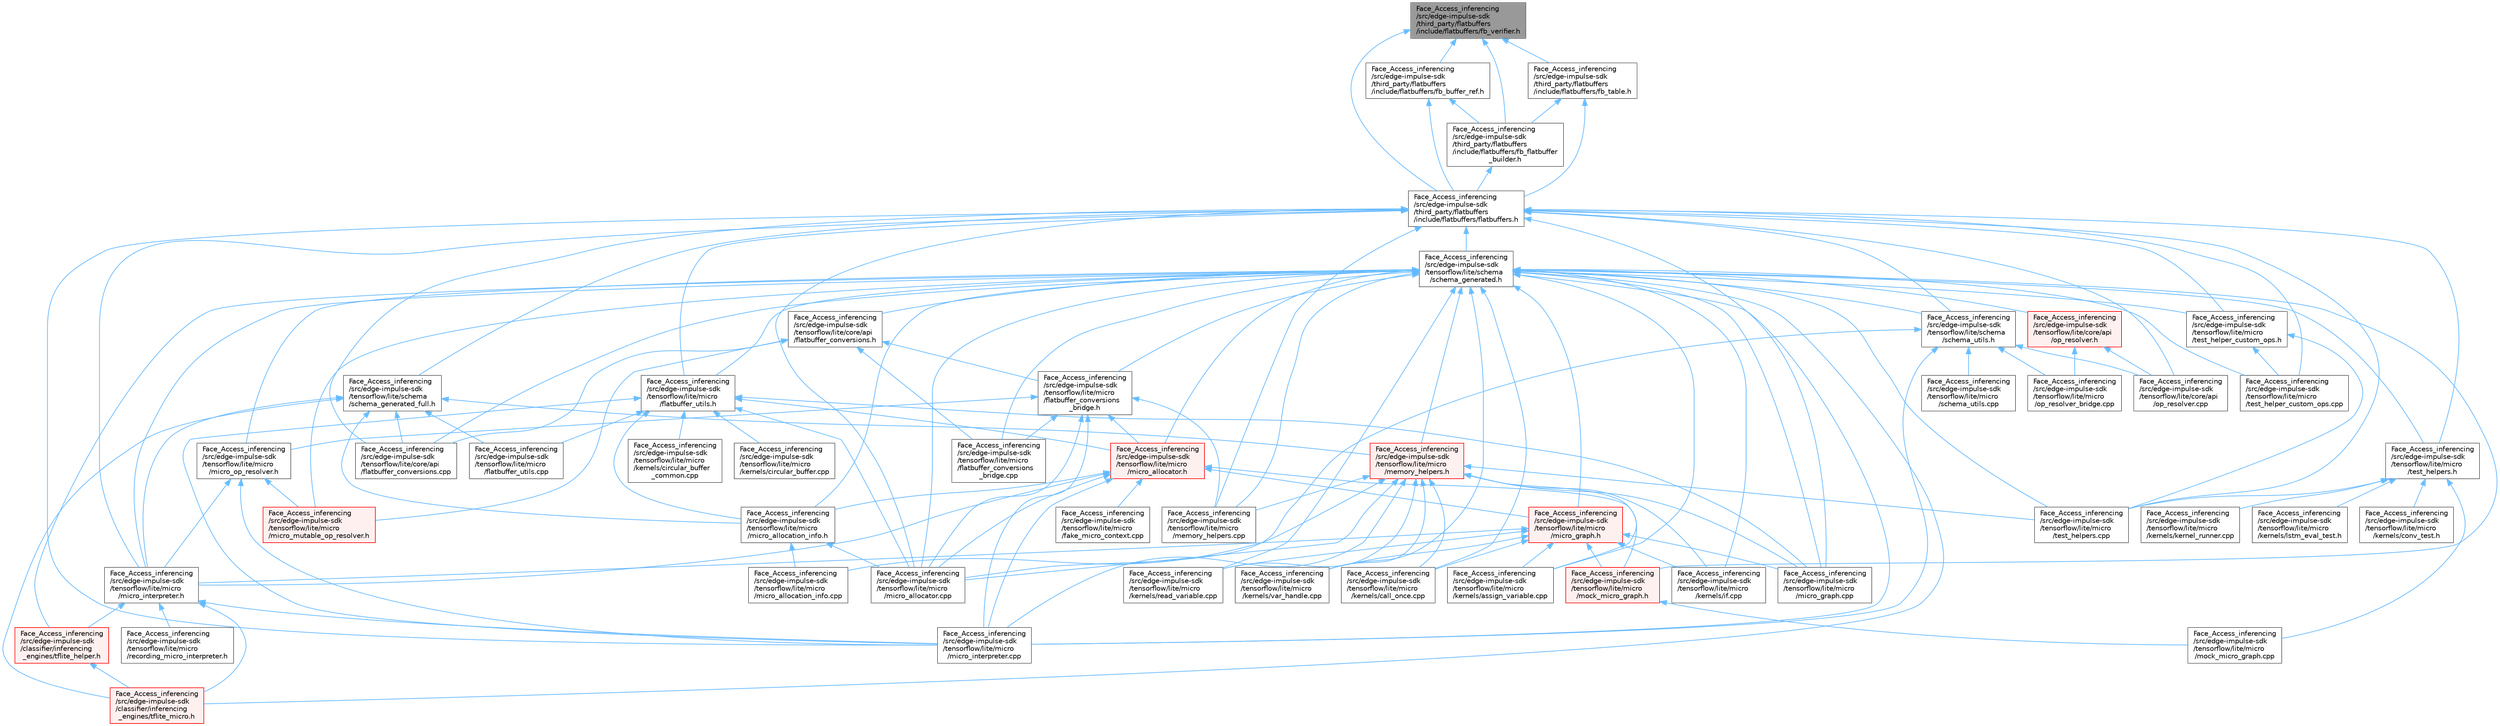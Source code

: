 digraph "Face_Access_inferencing/src/edge-impulse-sdk/third_party/flatbuffers/include/flatbuffers/fb_verifier.h"
{
 // LATEX_PDF_SIZE
  bgcolor="transparent";
  edge [fontname=Helvetica,fontsize=10,labelfontname=Helvetica,labelfontsize=10];
  node [fontname=Helvetica,fontsize=10,shape=box,height=0.2,width=0.4];
  Node1 [id="Node000001",label="Face_Access_inferencing\l/src/edge-impulse-sdk\l/third_party/flatbuffers\l/include/flatbuffers/fb_verifier.h",height=0.2,width=0.4,color="gray40", fillcolor="grey60", style="filled", fontcolor="black",tooltip=" "];
  Node1 -> Node2 [id="edge130_Node000001_Node000002",dir="back",color="steelblue1",style="solid",tooltip=" "];
  Node2 [id="Node000002",label="Face_Access_inferencing\l/src/edge-impulse-sdk\l/third_party/flatbuffers\l/include/flatbuffers/fb_buffer_ref.h",height=0.2,width=0.4,color="grey40", fillcolor="white", style="filled",URL="$fb__buffer__ref_8h.html",tooltip=" "];
  Node2 -> Node3 [id="edge131_Node000002_Node000003",dir="back",color="steelblue1",style="solid",tooltip=" "];
  Node3 [id="Node000003",label="Face_Access_inferencing\l/src/edge-impulse-sdk\l/third_party/flatbuffers\l/include/flatbuffers/fb_flatbuffer\l_builder.h",height=0.2,width=0.4,color="grey40", fillcolor="white", style="filled",URL="$fb__flatbuffer__builder_8h.html",tooltip=" "];
  Node3 -> Node4 [id="edge132_Node000003_Node000004",dir="back",color="steelblue1",style="solid",tooltip=" "];
  Node4 [id="Node000004",label="Face_Access_inferencing\l/src/edge-impulse-sdk\l/third_party/flatbuffers\l/include/flatbuffers/flatbuffers.h",height=0.2,width=0.4,color="grey40", fillcolor="white", style="filled",URL="$_face___access__inferencing_2src_2edge-impulse-sdk_2third__party_2flatbuffers_2include_2flatbuffers_2flatbuffers_8h.html",tooltip=" "];
  Node4 -> Node5 [id="edge133_Node000004_Node000005",dir="back",color="steelblue1",style="solid",tooltip=" "];
  Node5 [id="Node000005",label="Face_Access_inferencing\l/src/edge-impulse-sdk\l/tensorflow/lite/core/api\l/flatbuffer_conversions.cpp",height=0.2,width=0.4,color="grey40", fillcolor="white", style="filled",URL="$_face___access__inferencing_2src_2edge-impulse-sdk_2tensorflow_2lite_2core_2api_2flatbuffer__conversions_8cpp.html",tooltip=" "];
  Node4 -> Node6 [id="edge134_Node000004_Node000006",dir="back",color="steelblue1",style="solid",tooltip=" "];
  Node6 [id="Node000006",label="Face_Access_inferencing\l/src/edge-impulse-sdk\l/tensorflow/lite/core/api\l/op_resolver.cpp",height=0.2,width=0.4,color="grey40", fillcolor="white", style="filled",URL="$_face___access__inferencing_2src_2edge-impulse-sdk_2tensorflow_2lite_2core_2api_2op__resolver_8cpp.html",tooltip=" "];
  Node4 -> Node7 [id="edge135_Node000004_Node000007",dir="back",color="steelblue1",style="solid",tooltip=" "];
  Node7 [id="Node000007",label="Face_Access_inferencing\l/src/edge-impulse-sdk\l/tensorflow/lite/micro\l/flatbuffer_utils.h",height=0.2,width=0.4,color="grey40", fillcolor="white", style="filled",URL="$_face___access__inferencing_2src_2edge-impulse-sdk_2tensorflow_2lite_2micro_2flatbuffer__utils_8h.html",tooltip=" "];
  Node7 -> Node8 [id="edge136_Node000007_Node000008",dir="back",color="steelblue1",style="solid",tooltip=" "];
  Node8 [id="Node000008",label="Face_Access_inferencing\l/src/edge-impulse-sdk\l/tensorflow/lite/micro\l/flatbuffer_utils.cpp",height=0.2,width=0.4,color="grey40", fillcolor="white", style="filled",URL="$_face___access__inferencing_2src_2edge-impulse-sdk_2tensorflow_2lite_2micro_2flatbuffer__utils_8cpp.html",tooltip=" "];
  Node7 -> Node9 [id="edge137_Node000007_Node000009",dir="back",color="steelblue1",style="solid",tooltip=" "];
  Node9 [id="Node000009",label="Face_Access_inferencing\l/src/edge-impulse-sdk\l/tensorflow/lite/micro\l/kernels/circular_buffer.cpp",height=0.2,width=0.4,color="grey40", fillcolor="white", style="filled",URL="$_face___access__inferencing_2src_2edge-impulse-sdk_2tensorflow_2lite_2micro_2kernels_2circular__buffer_8cpp.html",tooltip=" "];
  Node7 -> Node10 [id="edge138_Node000007_Node000010",dir="back",color="steelblue1",style="solid",tooltip=" "];
  Node10 [id="Node000010",label="Face_Access_inferencing\l/src/edge-impulse-sdk\l/tensorflow/lite/micro\l/kernels/circular_buffer\l_common.cpp",height=0.2,width=0.4,color="grey40", fillcolor="white", style="filled",URL="$_face___access__inferencing_2src_2edge-impulse-sdk_2tensorflow_2lite_2micro_2kernels_2circular__buffer__common_8cpp.html",tooltip=" "];
  Node7 -> Node11 [id="edge139_Node000007_Node000011",dir="back",color="steelblue1",style="solid",tooltip=" "];
  Node11 [id="Node000011",label="Face_Access_inferencing\l/src/edge-impulse-sdk\l/tensorflow/lite/micro\l/micro_allocation_info.h",height=0.2,width=0.4,color="grey40", fillcolor="white", style="filled",URL="$_face___access__inferencing_2src_2edge-impulse-sdk_2tensorflow_2lite_2micro_2micro__allocation__info_8h.html",tooltip=" "];
  Node11 -> Node12 [id="edge140_Node000011_Node000012",dir="back",color="steelblue1",style="solid",tooltip=" "];
  Node12 [id="Node000012",label="Face_Access_inferencing\l/src/edge-impulse-sdk\l/tensorflow/lite/micro\l/micro_allocation_info.cpp",height=0.2,width=0.4,color="grey40", fillcolor="white", style="filled",URL="$_face___access__inferencing_2src_2edge-impulse-sdk_2tensorflow_2lite_2micro_2micro__allocation__info_8cpp.html",tooltip=" "];
  Node11 -> Node13 [id="edge141_Node000011_Node000013",dir="back",color="steelblue1",style="solid",tooltip=" "];
  Node13 [id="Node000013",label="Face_Access_inferencing\l/src/edge-impulse-sdk\l/tensorflow/lite/micro\l/micro_allocator.cpp",height=0.2,width=0.4,color="grey40", fillcolor="white", style="filled",URL="$_face___access__inferencing_2src_2edge-impulse-sdk_2tensorflow_2lite_2micro_2micro__allocator_8cpp.html",tooltip=" "];
  Node7 -> Node13 [id="edge142_Node000007_Node000013",dir="back",color="steelblue1",style="solid",tooltip=" "];
  Node7 -> Node14 [id="edge143_Node000007_Node000014",dir="back",color="steelblue1",style="solid",tooltip=" "];
  Node14 [id="Node000014",label="Face_Access_inferencing\l/src/edge-impulse-sdk\l/tensorflow/lite/micro\l/micro_allocator.h",height=0.2,width=0.4,color="red", fillcolor="#FFF0F0", style="filled",URL="$_face___access__inferencing_2src_2edge-impulse-sdk_2tensorflow_2lite_2micro_2micro__allocator_8h.html",tooltip=" "];
  Node14 -> Node15 [id="edge144_Node000014_Node000015",dir="back",color="steelblue1",style="solid",tooltip=" "];
  Node15 [id="Node000015",label="Face_Access_inferencing\l/src/edge-impulse-sdk\l/tensorflow/lite/micro\l/fake_micro_context.cpp",height=0.2,width=0.4,color="grey40", fillcolor="white", style="filled",URL="$_face___access__inferencing_2src_2edge-impulse-sdk_2tensorflow_2lite_2micro_2fake__micro__context_8cpp.html",tooltip=" "];
  Node14 -> Node11 [id="edge145_Node000014_Node000011",dir="back",color="steelblue1",style="solid",tooltip=" "];
  Node14 -> Node13 [id="edge146_Node000014_Node000013",dir="back",color="steelblue1",style="solid",tooltip=" "];
  Node14 -> Node178 [id="edge147_Node000014_Node000178",dir="back",color="steelblue1",style="solid",tooltip=" "];
  Node178 [id="Node000178",label="Face_Access_inferencing\l/src/edge-impulse-sdk\l/tensorflow/lite/micro\l/micro_graph.h",height=0.2,width=0.4,color="red", fillcolor="#FFF0F0", style="filled",URL="$_face___access__inferencing_2src_2edge-impulse-sdk_2tensorflow_2lite_2micro_2micro__graph_8h.html",tooltip=" "];
  Node178 -> Node35 [id="edge148_Node000178_Node000035",dir="back",color="steelblue1",style="solid",tooltip=" "];
  Node35 [id="Node000035",label="Face_Access_inferencing\l/src/edge-impulse-sdk\l/tensorflow/lite/micro\l/kernels/assign_variable.cpp",height=0.2,width=0.4,color="grey40", fillcolor="white", style="filled",URL="$_face___access__inferencing_2src_2edge-impulse-sdk_2tensorflow_2lite_2micro_2kernels_2assign__variable_8cpp.html",tooltip=" "];
  Node178 -> Node23 [id="edge149_Node000178_Node000023",dir="back",color="steelblue1",style="solid",tooltip=" "];
  Node23 [id="Node000023",label="Face_Access_inferencing\l/src/edge-impulse-sdk\l/tensorflow/lite/micro\l/kernels/call_once.cpp",height=0.2,width=0.4,color="grey40", fillcolor="white", style="filled",URL="$_face___access__inferencing_2src_2edge-impulse-sdk_2tensorflow_2lite_2micro_2kernels_2call__once_8cpp.html",tooltip=" "];
  Node178 -> Node25 [id="edge150_Node000178_Node000025",dir="back",color="steelblue1",style="solid",tooltip=" "];
  Node25 [id="Node000025",label="Face_Access_inferencing\l/src/edge-impulse-sdk\l/tensorflow/lite/micro\l/kernels/if.cpp",height=0.2,width=0.4,color="grey40", fillcolor="white", style="filled",URL="$_face___access__inferencing_2src_2edge-impulse-sdk_2tensorflow_2lite_2micro_2kernels_2if_8cpp.html",tooltip=" "];
  Node178 -> Node139 [id="edge151_Node000178_Node000139",dir="back",color="steelblue1",style="solid",tooltip=" "];
  Node139 [id="Node000139",label="Face_Access_inferencing\l/src/edge-impulse-sdk\l/tensorflow/lite/micro\l/kernels/read_variable.cpp",height=0.2,width=0.4,color="grey40", fillcolor="white", style="filled",URL="$_face___access__inferencing_2src_2edge-impulse-sdk_2tensorflow_2lite_2micro_2kernels_2read__variable_8cpp.html",tooltip=" "];
  Node178 -> Node170 [id="edge152_Node000178_Node000170",dir="back",color="steelblue1",style="solid",tooltip=" "];
  Node170 [id="Node000170",label="Face_Access_inferencing\l/src/edge-impulse-sdk\l/tensorflow/lite/micro\l/kernels/var_handle.cpp",height=0.2,width=0.4,color="grey40", fillcolor="white", style="filled",URL="$_face___access__inferencing_2src_2edge-impulse-sdk_2tensorflow_2lite_2micro_2kernels_2var__handle_8cpp.html",tooltip=" "];
  Node178 -> Node179 [id="edge153_Node000178_Node000179",dir="back",color="steelblue1",style="solid",tooltip=" "];
  Node179 [id="Node000179",label="Face_Access_inferencing\l/src/edge-impulse-sdk\l/tensorflow/lite/micro\l/micro_graph.cpp",height=0.2,width=0.4,color="grey40", fillcolor="white", style="filled",URL="$_face___access__inferencing_2src_2edge-impulse-sdk_2tensorflow_2lite_2micro_2micro__graph_8cpp.html",tooltip=" "];
  Node178 -> Node175 [id="edge154_Node000178_Node000175",dir="back",color="steelblue1",style="solid",tooltip=" "];
  Node175 [id="Node000175",label="Face_Access_inferencing\l/src/edge-impulse-sdk\l/tensorflow/lite/micro\l/micro_interpreter.h",height=0.2,width=0.4,color="grey40", fillcolor="white", style="filled",URL="$_face___access__inferencing_2src_2edge-impulse-sdk_2tensorflow_2lite_2micro_2micro__interpreter_8h.html",tooltip=" "];
  Node175 -> Node93 [id="edge155_Node000175_Node000093",dir="back",color="steelblue1",style="solid",tooltip=" "];
  Node93 [id="Node000093",label="Face_Access_inferencing\l/src/edge-impulse-sdk\l/classifier/inferencing\l_engines/tflite_helper.h",height=0.2,width=0.4,color="red", fillcolor="#FFF0F0", style="filled",URL="$tflite__helper_8h.html",tooltip=" "];
  Node93 -> Node96 [id="edge156_Node000093_Node000096",dir="back",color="steelblue1",style="solid",tooltip=" "];
  Node96 [id="Node000096",label="Face_Access_inferencing\l/src/edge-impulse-sdk\l/classifier/inferencing\l_engines/tflite_micro.h",height=0.2,width=0.4,color="red", fillcolor="#FFF0F0", style="filled",URL="$tflite__micro_8h.html",tooltip=" "];
  Node175 -> Node96 [id="edge157_Node000175_Node000096",dir="back",color="steelblue1",style="solid",tooltip=" "];
  Node175 -> Node176 [id="edge158_Node000175_Node000176",dir="back",color="steelblue1",style="solid",tooltip=" "];
  Node176 [id="Node000176",label="Face_Access_inferencing\l/src/edge-impulse-sdk\l/tensorflow/lite/micro\l/micro_interpreter.cpp",height=0.2,width=0.4,color="grey40", fillcolor="white", style="filled",URL="$_face___access__inferencing_2src_2edge-impulse-sdk_2tensorflow_2lite_2micro_2micro__interpreter_8cpp.html",tooltip=" "];
  Node175 -> Node177 [id="edge159_Node000175_Node000177",dir="back",color="steelblue1",style="solid",tooltip=" "];
  Node177 [id="Node000177",label="Face_Access_inferencing\l/src/edge-impulse-sdk\l/tensorflow/lite/micro\l/recording_micro_interpreter.h",height=0.2,width=0.4,color="grey40", fillcolor="white", style="filled",URL="$_face___access__inferencing_2src_2edge-impulse-sdk_2tensorflow_2lite_2micro_2recording__micro__interpreter_8h.html",tooltip=" "];
  Node178 -> Node180 [id="edge160_Node000178_Node000180",dir="back",color="steelblue1",style="solid",tooltip=" "];
  Node180 [id="Node000180",label="Face_Access_inferencing\l/src/edge-impulse-sdk\l/tensorflow/lite/micro\l/mock_micro_graph.h",height=0.2,width=0.4,color="red", fillcolor="#FFF0F0", style="filled",URL="$_face___access__inferencing_2src_2edge-impulse-sdk_2tensorflow_2lite_2micro_2mock__micro__graph_8h.html",tooltip=" "];
  Node180 -> Node134 [id="edge161_Node000180_Node000134",dir="back",color="steelblue1",style="solid",tooltip=" "];
  Node134 [id="Node000134",label="Face_Access_inferencing\l/src/edge-impulse-sdk\l/tensorflow/lite/micro\l/mock_micro_graph.cpp",height=0.2,width=0.4,color="grey40", fillcolor="white", style="filled",URL="$_face___access__inferencing_2src_2edge-impulse-sdk_2tensorflow_2lite_2micro_2mock__micro__graph_8cpp.html",tooltip=" "];
  Node14 -> Node176 [id="edge162_Node000014_Node000176",dir="back",color="steelblue1",style="solid",tooltip=" "];
  Node14 -> Node175 [id="edge163_Node000014_Node000175",dir="back",color="steelblue1",style="solid",tooltip=" "];
  Node14 -> Node180 [id="edge164_Node000014_Node000180",dir="back",color="steelblue1",style="solid",tooltip=" "];
  Node7 -> Node179 [id="edge165_Node000007_Node000179",dir="back",color="steelblue1",style="solid",tooltip=" "];
  Node7 -> Node176 [id="edge166_Node000007_Node000176",dir="back",color="steelblue1",style="solid",tooltip=" "];
  Node4 -> Node185 [id="edge167_Node000004_Node000185",dir="back",color="steelblue1",style="solid",tooltip=" "];
  Node185 [id="Node000185",label="Face_Access_inferencing\l/src/edge-impulse-sdk\l/tensorflow/lite/micro\l/memory_helpers.cpp",height=0.2,width=0.4,color="grey40", fillcolor="white", style="filled",URL="$_face___access__inferencing_2src_2edge-impulse-sdk_2tensorflow_2lite_2micro_2memory__helpers_8cpp.html",tooltip=" "];
  Node4 -> Node13 [id="edge168_Node000004_Node000013",dir="back",color="steelblue1",style="solid",tooltip=" "];
  Node4 -> Node179 [id="edge169_Node000004_Node000179",dir="back",color="steelblue1",style="solid",tooltip=" "];
  Node4 -> Node176 [id="edge170_Node000004_Node000176",dir="back",color="steelblue1",style="solid",tooltip=" "];
  Node4 -> Node175 [id="edge171_Node000004_Node000175",dir="back",color="steelblue1",style="solid",tooltip=" "];
  Node4 -> Node130 [id="edge172_Node000004_Node000130",dir="back",color="steelblue1",style="solid",tooltip=" "];
  Node130 [id="Node000130",label="Face_Access_inferencing\l/src/edge-impulse-sdk\l/tensorflow/lite/micro\l/test_helper_custom_ops.cpp",height=0.2,width=0.4,color="grey40", fillcolor="white", style="filled",URL="$_face___access__inferencing_2src_2edge-impulse-sdk_2tensorflow_2lite_2micro_2test__helper__custom__ops_8cpp.html",tooltip=" "];
  Node4 -> Node131 [id="edge173_Node000004_Node000131",dir="back",color="steelblue1",style="solid",tooltip=" "];
  Node131 [id="Node000131",label="Face_Access_inferencing\l/src/edge-impulse-sdk\l/tensorflow/lite/micro\l/test_helper_custom_ops.h",height=0.2,width=0.4,color="grey40", fillcolor="white", style="filled",URL="$_face___access__inferencing_2src_2edge-impulse-sdk_2tensorflow_2lite_2micro_2test__helper__custom__ops_8h.html",tooltip=" "];
  Node131 -> Node130 [id="edge174_Node000131_Node000130",dir="back",color="steelblue1",style="solid",tooltip=" "];
  Node131 -> Node132 [id="edge175_Node000131_Node000132",dir="back",color="steelblue1",style="solid",tooltip=" "];
  Node132 [id="Node000132",label="Face_Access_inferencing\l/src/edge-impulse-sdk\l/tensorflow/lite/micro\l/test_helpers.cpp",height=0.2,width=0.4,color="grey40", fillcolor="white", style="filled",URL="$_face___access__inferencing_2src_2edge-impulse-sdk_2tensorflow_2lite_2micro_2test__helpers_8cpp.html",tooltip=" "];
  Node4 -> Node132 [id="edge176_Node000004_Node000132",dir="back",color="steelblue1",style="solid",tooltip=" "];
  Node4 -> Node133 [id="edge177_Node000004_Node000133",dir="back",color="steelblue1",style="solid",tooltip=" "];
  Node133 [id="Node000133",label="Face_Access_inferencing\l/src/edge-impulse-sdk\l/tensorflow/lite/micro\l/test_helpers.h",height=0.2,width=0.4,color="grey40", fillcolor="white", style="filled",URL="$_face___access__inferencing_2src_2edge-impulse-sdk_2tensorflow_2lite_2micro_2test__helpers_8h.html",tooltip=" "];
  Node133 -> Node19 [id="edge178_Node000133_Node000019",dir="back",color="steelblue1",style="solid",tooltip=" "];
  Node19 [id="Node000019",label="Face_Access_inferencing\l/src/edge-impulse-sdk\l/tensorflow/lite/micro\l/kernels/conv_test.h",height=0.2,width=0.4,color="grey40", fillcolor="white", style="filled",URL="$_face___access__inferencing_2src_2edge-impulse-sdk_2tensorflow_2lite_2micro_2kernels_2conv__test_8h.html",tooltip=" "];
  Node133 -> Node20 [id="edge179_Node000133_Node000020",dir="back",color="steelblue1",style="solid",tooltip=" "];
  Node20 [id="Node000020",label="Face_Access_inferencing\l/src/edge-impulse-sdk\l/tensorflow/lite/micro\l/kernels/kernel_runner.cpp",height=0.2,width=0.4,color="grey40", fillcolor="white", style="filled",URL="$_face___access__inferencing_2src_2edge-impulse-sdk_2tensorflow_2lite_2micro_2kernels_2kernel__runner_8cpp.html",tooltip=" "];
  Node133 -> Node79 [id="edge180_Node000133_Node000079",dir="back",color="steelblue1",style="solid",tooltip=" "];
  Node79 [id="Node000079",label="Face_Access_inferencing\l/src/edge-impulse-sdk\l/tensorflow/lite/micro\l/kernels/lstm_eval_test.h",height=0.2,width=0.4,color="grey40", fillcolor="white", style="filled",URL="$_face___access__inferencing_2src_2edge-impulse-sdk_2tensorflow_2lite_2micro_2kernels_2lstm__eval__test_8h.html",tooltip=" "];
  Node133 -> Node134 [id="edge181_Node000133_Node000134",dir="back",color="steelblue1",style="solid",tooltip=" "];
  Node133 -> Node132 [id="edge182_Node000133_Node000132",dir="back",color="steelblue1",style="solid",tooltip=" "];
  Node4 -> Node186 [id="edge183_Node000004_Node000186",dir="back",color="steelblue1",style="solid",tooltip=" "];
  Node186 [id="Node000186",label="Face_Access_inferencing\l/src/edge-impulse-sdk\l/tensorflow/lite/schema\l/schema_generated.h",height=0.2,width=0.4,color="grey40", fillcolor="white", style="filled",URL="$_face___access__inferencing_2src_2edge-impulse-sdk_2tensorflow_2lite_2schema_2schema__generated_8h.html",tooltip=" "];
  Node186 -> Node93 [id="edge184_Node000186_Node000093",dir="back",color="steelblue1",style="solid",tooltip=" "];
  Node186 -> Node96 [id="edge185_Node000186_Node000096",dir="back",color="steelblue1",style="solid",tooltip=" "];
  Node186 -> Node5 [id="edge186_Node000186_Node000005",dir="back",color="steelblue1",style="solid",tooltip=" "];
  Node186 -> Node187 [id="edge187_Node000186_Node000187",dir="back",color="steelblue1",style="solid",tooltip=" "];
  Node187 [id="Node000187",label="Face_Access_inferencing\l/src/edge-impulse-sdk\l/tensorflow/lite/core/api\l/flatbuffer_conversions.h",height=0.2,width=0.4,color="grey40", fillcolor="white", style="filled",URL="$_face___access__inferencing_2src_2edge-impulse-sdk_2tensorflow_2lite_2core_2api_2flatbuffer__conversions_8h.html",tooltip=" "];
  Node187 -> Node5 [id="edge188_Node000187_Node000005",dir="back",color="steelblue1",style="solid",tooltip=" "];
  Node187 -> Node188 [id="edge189_Node000187_Node000188",dir="back",color="steelblue1",style="solid",tooltip=" "];
  Node188 [id="Node000188",label="Face_Access_inferencing\l/src/edge-impulse-sdk\l/tensorflow/lite/micro\l/flatbuffer_conversions\l_bridge.cpp",height=0.2,width=0.4,color="grey40", fillcolor="white", style="filled",URL="$_face___access__inferencing_2src_2edge-impulse-sdk_2tensorflow_2lite_2micro_2flatbuffer__conversions__bridge_8cpp.html",tooltip=" "];
  Node187 -> Node189 [id="edge190_Node000187_Node000189",dir="back",color="steelblue1",style="solid",tooltip=" "];
  Node189 [id="Node000189",label="Face_Access_inferencing\l/src/edge-impulse-sdk\l/tensorflow/lite/micro\l/flatbuffer_conversions\l_bridge.h",height=0.2,width=0.4,color="grey40", fillcolor="white", style="filled",URL="$_face___access__inferencing_2src_2edge-impulse-sdk_2tensorflow_2lite_2micro_2flatbuffer__conversions__bridge_8h.html",tooltip=" "];
  Node189 -> Node188 [id="edge191_Node000189_Node000188",dir="back",color="steelblue1",style="solid",tooltip=" "];
  Node189 -> Node185 [id="edge192_Node000189_Node000185",dir="back",color="steelblue1",style="solid",tooltip=" "];
  Node189 -> Node13 [id="edge193_Node000189_Node000013",dir="back",color="steelblue1",style="solid",tooltip=" "];
  Node189 -> Node14 [id="edge194_Node000189_Node000014",dir="back",color="steelblue1",style="solid",tooltip=" "];
  Node189 -> Node176 [id="edge195_Node000189_Node000176",dir="back",color="steelblue1",style="solid",tooltip=" "];
  Node189 -> Node190 [id="edge196_Node000189_Node000190",dir="back",color="steelblue1",style="solid",tooltip=" "];
  Node190 [id="Node000190",label="Face_Access_inferencing\l/src/edge-impulse-sdk\l/tensorflow/lite/micro\l/micro_op_resolver.h",height=0.2,width=0.4,color="grey40", fillcolor="white", style="filled",URL="$_face___access__inferencing_2src_2edge-impulse-sdk_2tensorflow_2lite_2micro_2micro__op__resolver_8h.html",tooltip=" "];
  Node190 -> Node176 [id="edge197_Node000190_Node000176",dir="back",color="steelblue1",style="solid",tooltip=" "];
  Node190 -> Node175 [id="edge198_Node000190_Node000175",dir="back",color="steelblue1",style="solid",tooltip=" "];
  Node190 -> Node91 [id="edge199_Node000190_Node000091",dir="back",color="steelblue1",style="solid",tooltip=" "];
  Node91 [id="Node000091",label="Face_Access_inferencing\l/src/edge-impulse-sdk\l/tensorflow/lite/micro\l/micro_mutable_op_resolver.h",height=0.2,width=0.4,color="red", fillcolor="#FFF0F0", style="filled",URL="$_face___access__inferencing_2src_2edge-impulse-sdk_2tensorflow_2lite_2micro_2micro__mutable__op__resolver_8h.html",tooltip=" "];
  Node187 -> Node91 [id="edge200_Node000187_Node000091",dir="back",color="steelblue1",style="solid",tooltip=" "];
  Node186 -> Node191 [id="edge201_Node000186_Node000191",dir="back",color="steelblue1",style="solid",tooltip=" "];
  Node191 [id="Node000191",label="Face_Access_inferencing\l/src/edge-impulse-sdk\l/tensorflow/lite/core/api\l/op_resolver.h",height=0.2,width=0.4,color="red", fillcolor="#FFF0F0", style="filled",URL="$_face___access__inferencing_2src_2edge-impulse-sdk_2tensorflow_2lite_2core_2api_2op__resolver_8h.html",tooltip=" "];
  Node191 -> Node6 [id="edge202_Node000191_Node000006",dir="back",color="steelblue1",style="solid",tooltip=" "];
  Node191 -> Node192 [id="edge203_Node000191_Node000192",dir="back",color="steelblue1",style="solid",tooltip=" "];
  Node192 [id="Node000192",label="Face_Access_inferencing\l/src/edge-impulse-sdk\l/tensorflow/lite/micro\l/op_resolver_bridge.cpp",height=0.2,width=0.4,color="grey40", fillcolor="white", style="filled",URL="$_face___access__inferencing_2src_2edge-impulse-sdk_2tensorflow_2lite_2micro_2op__resolver__bridge_8cpp.html",tooltip=" "];
  Node186 -> Node188 [id="edge204_Node000186_Node000188",dir="back",color="steelblue1",style="solid",tooltip=" "];
  Node186 -> Node189 [id="edge205_Node000186_Node000189",dir="back",color="steelblue1",style="solid",tooltip=" "];
  Node186 -> Node7 [id="edge206_Node000186_Node000007",dir="back",color="steelblue1",style="solid",tooltip=" "];
  Node186 -> Node35 [id="edge207_Node000186_Node000035",dir="back",color="steelblue1",style="solid",tooltip=" "];
  Node186 -> Node23 [id="edge208_Node000186_Node000023",dir="back",color="steelblue1",style="solid",tooltip=" "];
  Node186 -> Node25 [id="edge209_Node000186_Node000025",dir="back",color="steelblue1",style="solid",tooltip=" "];
  Node186 -> Node139 [id="edge210_Node000186_Node000139",dir="back",color="steelblue1",style="solid",tooltip=" "];
  Node186 -> Node170 [id="edge211_Node000186_Node000170",dir="back",color="steelblue1",style="solid",tooltip=" "];
  Node186 -> Node185 [id="edge212_Node000186_Node000185",dir="back",color="steelblue1",style="solid",tooltip=" "];
  Node186 -> Node194 [id="edge213_Node000186_Node000194",dir="back",color="steelblue1",style="solid",tooltip=" "];
  Node194 [id="Node000194",label="Face_Access_inferencing\l/src/edge-impulse-sdk\l/tensorflow/lite/micro\l/memory_helpers.h",height=0.2,width=0.4,color="red", fillcolor="#FFF0F0", style="filled",URL="$_face___access__inferencing_2src_2edge-impulse-sdk_2tensorflow_2lite_2micro_2memory__helpers_8h.html",tooltip=" "];
  Node194 -> Node35 [id="edge214_Node000194_Node000035",dir="back",color="steelblue1",style="solid",tooltip=" "];
  Node194 -> Node23 [id="edge215_Node000194_Node000023",dir="back",color="steelblue1",style="solid",tooltip=" "];
  Node194 -> Node25 [id="edge216_Node000194_Node000025",dir="back",color="steelblue1",style="solid",tooltip=" "];
  Node194 -> Node139 [id="edge217_Node000194_Node000139",dir="back",color="steelblue1",style="solid",tooltip=" "];
  Node194 -> Node170 [id="edge218_Node000194_Node000170",dir="back",color="steelblue1",style="solid",tooltip=" "];
  Node194 -> Node185 [id="edge219_Node000194_Node000185",dir="back",color="steelblue1",style="solid",tooltip=" "];
  Node194 -> Node12 [id="edge220_Node000194_Node000012",dir="back",color="steelblue1",style="solid",tooltip=" "];
  Node194 -> Node13 [id="edge221_Node000194_Node000013",dir="back",color="steelblue1",style="solid",tooltip=" "];
  Node194 -> Node179 [id="edge222_Node000194_Node000179",dir="back",color="steelblue1",style="solid",tooltip=" "];
  Node194 -> Node176 [id="edge223_Node000194_Node000176",dir="back",color="steelblue1",style="solid",tooltip=" "];
  Node194 -> Node132 [id="edge224_Node000194_Node000132",dir="back",color="steelblue1",style="solid",tooltip=" "];
  Node186 -> Node11 [id="edge225_Node000186_Node000011",dir="back",color="steelblue1",style="solid",tooltip=" "];
  Node186 -> Node13 [id="edge226_Node000186_Node000013",dir="back",color="steelblue1",style="solid",tooltip=" "];
  Node186 -> Node14 [id="edge227_Node000186_Node000014",dir="back",color="steelblue1",style="solid",tooltip=" "];
  Node186 -> Node179 [id="edge228_Node000186_Node000179",dir="back",color="steelblue1",style="solid",tooltip=" "];
  Node186 -> Node178 [id="edge229_Node000186_Node000178",dir="back",color="steelblue1",style="solid",tooltip=" "];
  Node186 -> Node176 [id="edge230_Node000186_Node000176",dir="back",color="steelblue1",style="solid",tooltip=" "];
  Node186 -> Node175 [id="edge231_Node000186_Node000175",dir="back",color="steelblue1",style="solid",tooltip=" "];
  Node186 -> Node91 [id="edge232_Node000186_Node000091",dir="back",color="steelblue1",style="solid",tooltip=" "];
  Node186 -> Node190 [id="edge233_Node000186_Node000190",dir="back",color="steelblue1",style="solid",tooltip=" "];
  Node186 -> Node180 [id="edge234_Node000186_Node000180",dir="back",color="steelblue1",style="solid",tooltip=" "];
  Node186 -> Node130 [id="edge235_Node000186_Node000130",dir="back",color="steelblue1",style="solid",tooltip=" "];
  Node186 -> Node131 [id="edge236_Node000186_Node000131",dir="back",color="steelblue1",style="solid",tooltip=" "];
  Node186 -> Node132 [id="edge237_Node000186_Node000132",dir="back",color="steelblue1",style="solid",tooltip=" "];
  Node186 -> Node133 [id="edge238_Node000186_Node000133",dir="back",color="steelblue1",style="solid",tooltip=" "];
  Node186 -> Node199 [id="edge239_Node000186_Node000199",dir="back",color="steelblue1",style="solid",tooltip=" "];
  Node199 [id="Node000199",label="Face_Access_inferencing\l/src/edge-impulse-sdk\l/tensorflow/lite/schema\l/schema_utils.h",height=0.2,width=0.4,color="grey40", fillcolor="white", style="filled",URL="$_face___access__inferencing_2src_2edge-impulse-sdk_2tensorflow_2lite_2schema_2schema__utils_8h.html",tooltip=" "];
  Node199 -> Node6 [id="edge240_Node000199_Node000006",dir="back",color="steelblue1",style="solid",tooltip=" "];
  Node199 -> Node13 [id="edge241_Node000199_Node000013",dir="back",color="steelblue1",style="solid",tooltip=" "];
  Node199 -> Node176 [id="edge242_Node000199_Node000176",dir="back",color="steelblue1",style="solid",tooltip=" "];
  Node199 -> Node192 [id="edge243_Node000199_Node000192",dir="back",color="steelblue1",style="solid",tooltip=" "];
  Node199 -> Node200 [id="edge244_Node000199_Node000200",dir="back",color="steelblue1",style="solid",tooltip=" "];
  Node200 [id="Node000200",label="Face_Access_inferencing\l/src/edge-impulse-sdk\l/tensorflow/lite/micro\l/schema_utils.cpp",height=0.2,width=0.4,color="grey40", fillcolor="white", style="filled",URL="$_face___access__inferencing_2src_2edge-impulse-sdk_2tensorflow_2lite_2micro_2schema__utils_8cpp.html",tooltip=" "];
  Node4 -> Node201 [id="edge245_Node000004_Node000201",dir="back",color="steelblue1",style="solid",tooltip=" "];
  Node201 [id="Node000201",label="Face_Access_inferencing\l/src/edge-impulse-sdk\l/tensorflow/lite/schema\l/schema_generated_full.h",height=0.2,width=0.4,color="grey40", fillcolor="white", style="filled",URL="$schema__generated__full_8h.html",tooltip=" "];
  Node201 -> Node96 [id="edge246_Node000201_Node000096",dir="back",color="steelblue1",style="solid",tooltip=" "];
  Node201 -> Node5 [id="edge247_Node000201_Node000005",dir="back",color="steelblue1",style="solid",tooltip=" "];
  Node201 -> Node8 [id="edge248_Node000201_Node000008",dir="back",color="steelblue1",style="solid",tooltip=" "];
  Node201 -> Node194 [id="edge249_Node000201_Node000194",dir="back",color="steelblue1",style="solid",tooltip=" "];
  Node201 -> Node11 [id="edge250_Node000201_Node000011",dir="back",color="steelblue1",style="solid",tooltip=" "];
  Node201 -> Node175 [id="edge251_Node000201_Node000175",dir="back",color="steelblue1",style="solid",tooltip=" "];
  Node4 -> Node199 [id="edge252_Node000004_Node000199",dir="back",color="steelblue1",style="solid",tooltip=" "];
  Node2 -> Node4 [id="edge253_Node000002_Node000004",dir="back",color="steelblue1",style="solid",tooltip=" "];
  Node1 -> Node3 [id="edge254_Node000001_Node000003",dir="back",color="steelblue1",style="solid",tooltip=" "];
  Node1 -> Node202 [id="edge255_Node000001_Node000202",dir="back",color="steelblue1",style="solid",tooltip=" "];
  Node202 [id="Node000202",label="Face_Access_inferencing\l/src/edge-impulse-sdk\l/third_party/flatbuffers\l/include/flatbuffers/fb_table.h",height=0.2,width=0.4,color="grey40", fillcolor="white", style="filled",URL="$fb__table_8h.html",tooltip=" "];
  Node202 -> Node3 [id="edge256_Node000202_Node000003",dir="back",color="steelblue1",style="solid",tooltip=" "];
  Node202 -> Node4 [id="edge257_Node000202_Node000004",dir="back",color="steelblue1",style="solid",tooltip=" "];
  Node1 -> Node4 [id="edge258_Node000001_Node000004",dir="back",color="steelblue1",style="solid",tooltip=" "];
}
